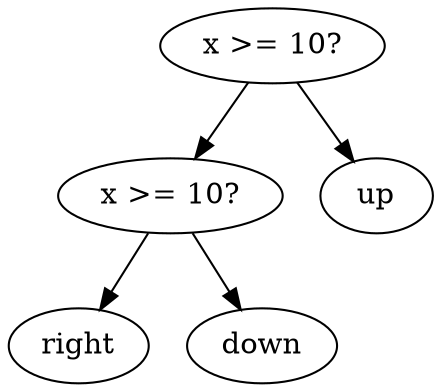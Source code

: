 digraph tree {
    "0x0" [label="x >= 10?"];
    "0x1" [label="x >= 10?"];
    "0x2" [label="right"];
    "0x3" [label="down"];
    "0x4" [label="up"];
    "0x0" -> "0x1";
    "0x0" -> "0x4";
    "0x1" -> "0x2";
    "0x1" -> "0x3";
}
